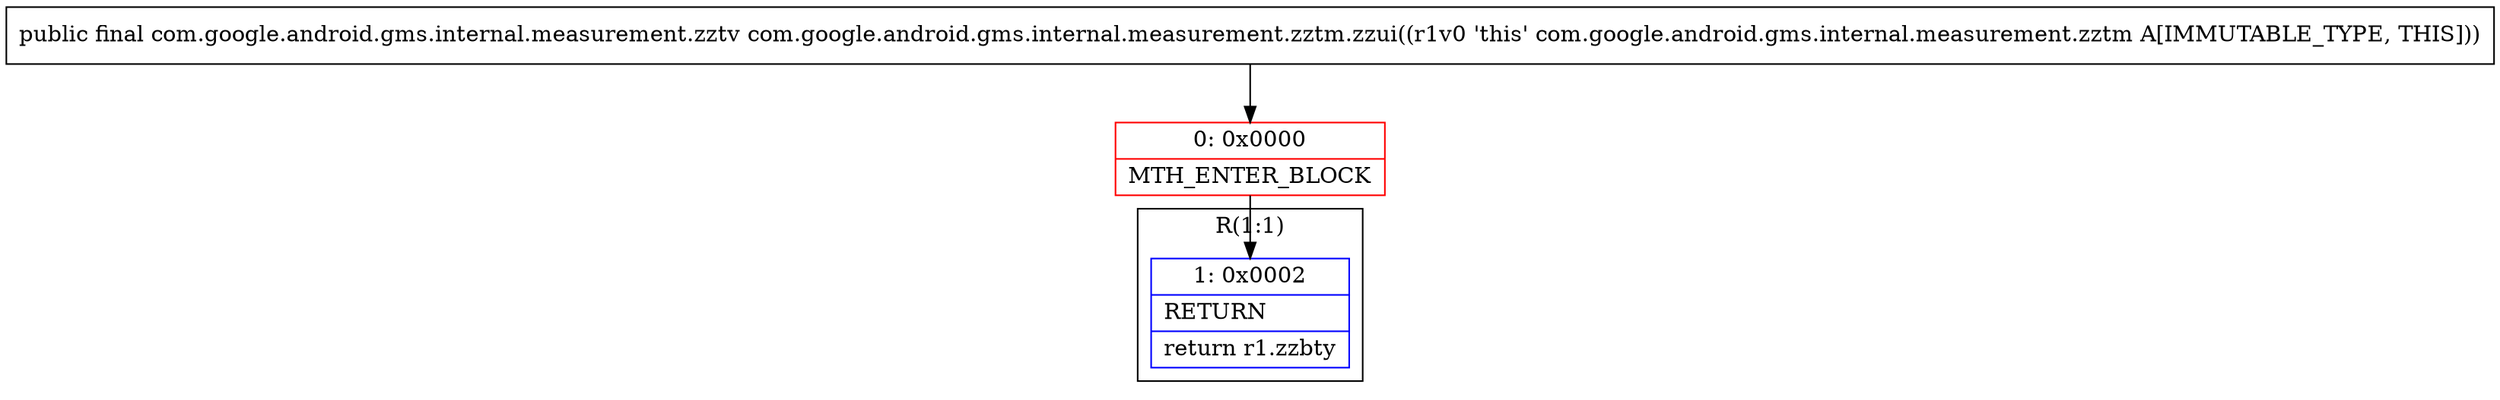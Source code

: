 digraph "CFG forcom.google.android.gms.internal.measurement.zztm.zzui()Lcom\/google\/android\/gms\/internal\/measurement\/zztv;" {
subgraph cluster_Region_943779276 {
label = "R(1:1)";
node [shape=record,color=blue];
Node_1 [shape=record,label="{1\:\ 0x0002|RETURN\l|return r1.zzbty\l}"];
}
Node_0 [shape=record,color=red,label="{0\:\ 0x0000|MTH_ENTER_BLOCK\l}"];
MethodNode[shape=record,label="{public final com.google.android.gms.internal.measurement.zztv com.google.android.gms.internal.measurement.zztm.zzui((r1v0 'this' com.google.android.gms.internal.measurement.zztm A[IMMUTABLE_TYPE, THIS])) }"];
MethodNode -> Node_0;
Node_0 -> Node_1;
}

